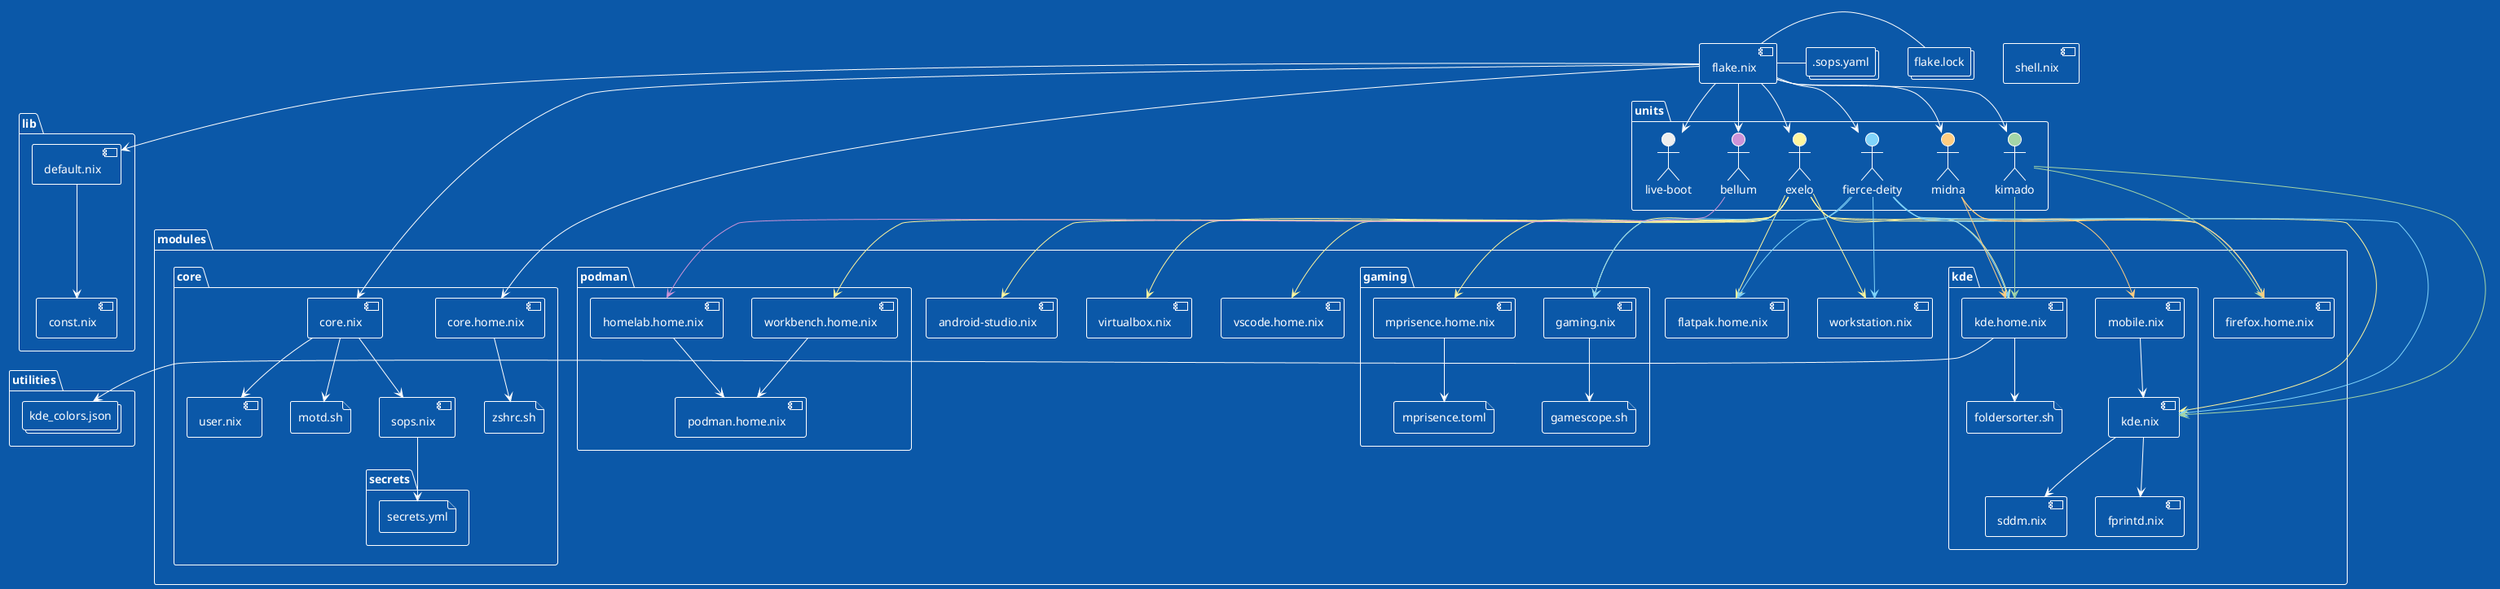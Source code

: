 @startuml inventory
!theme amiga
folder "units" {
actor "exelo" as 946f41d7a0edfc2e0c01ee5a09a8c817 #FFF59D
actor "fierce-deity" as c4bab5bd2a813b4140b129fe0e3fb658 #81D4FA
actor "live-boot" as c7d5751343a9ead629f775ba9b9af9cf #EEEEEE
actor "kimado" as 1396d7d4092f9152f5759496564121cd #A5D6A7
actor "bellum" as 20a158b77d6ce48a8335b7e769c66846 #CE93D8
actor "midna" as 63f8d8e44685a13b538d30e2a0812668 #FFCC80
}
component "flake.nix" as 3cfc5eb99249add5b61f5348132a1e77
folder "lib" {
   component "const.nix" as 42685639631220987acd22a87135e57c
   component "default.nix" as 68e512ab9f77fd39f3722c23b9768434
}
collections ".sops.yaml" as 91f6f5e8b87d05d919871a4550a6fc38
component "shell.nix" as 97c7e481026e36daa7b31230c6c6aadc
folder "utilities" {
   collections "kde_colors.json" as 31b20c96119be911606aa1b692b28ba5
}
folder "modules" {
   folder "gaming" {
      component "mprisence.home.nix" as c02ddfafd82173da6d07e50463b65eac
      file "mprisence.toml" as 388345b0335603b7af9674ffccc65ed6
      file "gamescope.sh" as 07bb30b5069aacb10b5677e227bfbeb4
      component "gaming.nix" as cc648f4643baab83856cbb1aee4c03ef
   }
   component "vscode.home.nix" as 26e1d38b688c4a1832d0935e5d29e980
   folder "core" {
      component "user.nix" as e48a789aa9c3b1358cf051feee2e878a
      component "core.home.nix" as d418baa43b11df0205fd0d8001cf7901
      file "zshrc.sh" as 7eb8b1eccd344747a8b685427d1c8d47
      file "motd.sh" as c82c7c2583c0b9ccbee6e5f55451c0f6
      folder "secrets" {
         file "secrets.yml" as fedff914d02561f998eabdacb5cefebd
      }
      component "core.nix" as 6aafb3be03e9429fda102521e26edd7b
      component "sops.nix" as 20147c29130fca277ea17de5d4ba1678
   }
   component "flatpak.home.nix" as 6a6caf7642ae4a75b6d8c64ecf6400b9
   component "android-studio.nix" as a8adb1966bc91fc715175dff4a1585e7
   component "firefox.home.nix" as 38cffe16d01eb2da09feac707c1aaa76
   folder "kde" {
      component "fprintd.nix" as 0fb371a9afb97f3c276f57e82617e12d
      component "sddm.nix" as 5ebad3bd91a08cf55c56e207db927f8e
      component "mobile.nix" as 8d2c80d6e09dc0fe9680025161c2f7f7
      component "kde.nix" as 33998a49668889da1de8827630f29048
      component "kde.home.nix" as 34f24b42df06d195232b3481cc71827b
      file "foldersorter.sh" as ad183a934b3ffac1938f0162d6a8a65b
   }
   component "virtualbox.nix" as f7eeddc94c5ed65950560d6b5663fd1f
   component "workstation.nix" as 5a0152e173cf79e753b825a5923741a1
   folder "podman" {
      component "podman.home.nix" as dcbc3ce626c4baff59d73eac162ff6c2
      component "homelab.home.nix" as 0413db864cd167d08bd86e74c14f26a4
      component "workbench.home.nix" as d5572bc49194fd8103bc4b027c081b12
   }
}
collections "flake.lock" as acf05e6b4d5a2b6e0e87b24127cf384a
946f41d7a0edfc2e0c01ee5a09a8c817 -[#FFF59D]-> 33998a49668889da1de8827630f29048
946f41d7a0edfc2e0c01ee5a09a8c817 -[#FFF59D]-> 5a0152e173cf79e753b825a5923741a1
946f41d7a0edfc2e0c01ee5a09a8c817 -[#FFF59D]-> a8adb1966bc91fc715175dff4a1585e7
946f41d7a0edfc2e0c01ee5a09a8c817 -[#FFF59D]-> cc648f4643baab83856cbb1aee4c03ef
946f41d7a0edfc2e0c01ee5a09a8c817 -[#FFF59D]-> f7eeddc94c5ed65950560d6b5663fd1f
946f41d7a0edfc2e0c01ee5a09a8c817 -[#FFF59D]-> 34f24b42df06d195232b3481cc71827b
946f41d7a0edfc2e0c01ee5a09a8c817 -[#FFF59D]-> 26e1d38b688c4a1832d0935e5d29e980
946f41d7a0edfc2e0c01ee5a09a8c817 -[#FFF59D]-> 6a6caf7642ae4a75b6d8c64ecf6400b9
946f41d7a0edfc2e0c01ee5a09a8c817 -[#FFF59D]-> 38cffe16d01eb2da09feac707c1aaa76
946f41d7a0edfc2e0c01ee5a09a8c817 -[#FFF59D]-> d5572bc49194fd8103bc4b027c081b12
946f41d7a0edfc2e0c01ee5a09a8c817 -[#FFF59D]-> c02ddfafd82173da6d07e50463b65eac
c4bab5bd2a813b4140b129fe0e3fb658 -[#81D4FA]-> 33998a49668889da1de8827630f29048
c4bab5bd2a813b4140b129fe0e3fb658 -[#81D4FA]-> cc648f4643baab83856cbb1aee4c03ef
c4bab5bd2a813b4140b129fe0e3fb658 -[#81D4FA]-> 5a0152e173cf79e753b825a5923741a1
c4bab5bd2a813b4140b129fe0e3fb658 -[#81D4FA]-> 34f24b42df06d195232b3481cc71827b
c4bab5bd2a813b4140b129fe0e3fb658 -[#81D4FA]-> 6a6caf7642ae4a75b6d8c64ecf6400b9
c4bab5bd2a813b4140b129fe0e3fb658 -[#81D4FA]-> 38cffe16d01eb2da09feac707c1aaa76
1396d7d4092f9152f5759496564121cd -[#A5D6A7]-> 33998a49668889da1de8827630f29048
1396d7d4092f9152f5759496564121cd -[#A5D6A7]-> 34f24b42df06d195232b3481cc71827b
1396d7d4092f9152f5759496564121cd -[#A5D6A7]-> 38cffe16d01eb2da09feac707c1aaa76
20a158b77d6ce48a8335b7e769c66846 -[#CE93D8]-> 0413db864cd167d08bd86e74c14f26a4
63f8d8e44685a13b538d30e2a0812668 -[#FFCC80]-> 8d2c80d6e09dc0fe9680025161c2f7f7
63f8d8e44685a13b538d30e2a0812668 -[#FFCC80]-> 34f24b42df06d195232b3481cc71827b
63f8d8e44685a13b538d30e2a0812668 -[#FFCC80]-> 38cffe16d01eb2da09feac707c1aaa76
3cfc5eb99249add5b61f5348132a1e77 --> 68e512ab9f77fd39f3722c23b9768434
3cfc5eb99249add5b61f5348132a1e77 --> d418baa43b11df0205fd0d8001cf7901
3cfc5eb99249add5b61f5348132a1e77 --> 946f41d7a0edfc2e0c01ee5a09a8c817
3cfc5eb99249add5b61f5348132a1e77 --> c4bab5bd2a813b4140b129fe0e3fb658
3cfc5eb99249add5b61f5348132a1e77 --> c7d5751343a9ead629f775ba9b9af9cf
3cfc5eb99249add5b61f5348132a1e77 --> 1396d7d4092f9152f5759496564121cd
3cfc5eb99249add5b61f5348132a1e77 --> 20a158b77d6ce48a8335b7e769c66846
3cfc5eb99249add5b61f5348132a1e77 --> 63f8d8e44685a13b538d30e2a0812668
3cfc5eb99249add5b61f5348132a1e77 --> 6aafb3be03e9429fda102521e26edd7b
68e512ab9f77fd39f3722c23b9768434 --> 42685639631220987acd22a87135e57c
c02ddfafd82173da6d07e50463b65eac --> 388345b0335603b7af9674ffccc65ed6
cc648f4643baab83856cbb1aee4c03ef --> 07bb30b5069aacb10b5677e227bfbeb4
d418baa43b11df0205fd0d8001cf7901 --> 7eb8b1eccd344747a8b685427d1c8d47
6aafb3be03e9429fda102521e26edd7b --> c82c7c2583c0b9ccbee6e5f55451c0f6
6aafb3be03e9429fda102521e26edd7b --> e48a789aa9c3b1358cf051feee2e878a
6aafb3be03e9429fda102521e26edd7b --> 20147c29130fca277ea17de5d4ba1678
20147c29130fca277ea17de5d4ba1678 --> fedff914d02561f998eabdacb5cefebd
8d2c80d6e09dc0fe9680025161c2f7f7 --> 33998a49668889da1de8827630f29048
33998a49668889da1de8827630f29048 --> 5ebad3bd91a08cf55c56e207db927f8e
33998a49668889da1de8827630f29048 --> 0fb371a9afb97f3c276f57e82617e12d
34f24b42df06d195232b3481cc71827b --> 31b20c96119be911606aa1b692b28ba5
34f24b42df06d195232b3481cc71827b --> ad183a934b3ffac1938f0162d6a8a65b
0413db864cd167d08bd86e74c14f26a4 --> dcbc3ce626c4baff59d73eac162ff6c2
d5572bc49194fd8103bc4b027c081b12 --> dcbc3ce626c4baff59d73eac162ff6c2
3cfc5eb99249add5b61f5348132a1e77 - acf05e6b4d5a2b6e0e87b24127cf384a
3cfc5eb99249add5b61f5348132a1e77 - 91f6f5e8b87d05d919871a4550a6fc38
@enduml
